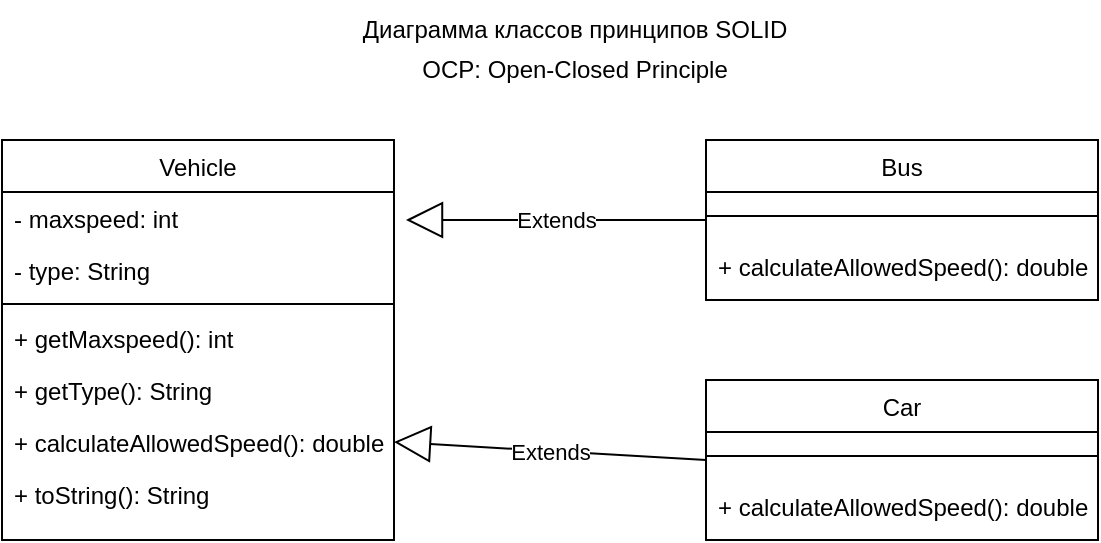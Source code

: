 <mxfile version="22.0.8" type="device">
  <diagram id="C5RBs43oDa-KdzZeNtuy" name="Page-1">
    <mxGraphModel dx="733" dy="362" grid="1" gridSize="10" guides="1" tooltips="1" connect="1" arrows="1" fold="1" page="1" pageScale="1" pageWidth="827" pageHeight="1169" math="0" shadow="0">
      <root>
        <mxCell id="WIyWlLk6GJQsqaUBKTNV-0" />
        <mxCell id="WIyWlLk6GJQsqaUBKTNV-1" parent="WIyWlLk6GJQsqaUBKTNV-0" />
        <mxCell id="zkfFHV4jXpPFQw0GAbJ--17" value="Vehicle" style="swimlane;fontStyle=0;align=center;verticalAlign=top;childLayout=stackLayout;horizontal=1;startSize=26;horizontalStack=0;resizeParent=1;resizeLast=0;collapsible=1;marginBottom=0;rounded=0;shadow=0;strokeWidth=1;" parent="WIyWlLk6GJQsqaUBKTNV-1" vertex="1">
          <mxGeometry x="128" y="80" width="196" height="200" as="geometry">
            <mxRectangle x="128" y="80" width="160" height="26" as="alternateBounds" />
          </mxGeometry>
        </mxCell>
        <mxCell id="zkfFHV4jXpPFQw0GAbJ--18" value="- maxspeed: int" style="text;align=left;verticalAlign=top;spacingLeft=4;spacingRight=4;overflow=hidden;rotatable=0;points=[[0,0.5],[1,0.5]];portConstraint=eastwest;" parent="zkfFHV4jXpPFQw0GAbJ--17" vertex="1">
          <mxGeometry y="26" width="196" height="26" as="geometry" />
        </mxCell>
        <mxCell id="zkfFHV4jXpPFQw0GAbJ--19" value="- type: String" style="text;align=left;verticalAlign=top;spacingLeft=4;spacingRight=4;overflow=hidden;rotatable=0;points=[[0,0.5],[1,0.5]];portConstraint=eastwest;rounded=0;shadow=0;html=0;" parent="zkfFHV4jXpPFQw0GAbJ--17" vertex="1">
          <mxGeometry y="52" width="196" height="26" as="geometry" />
        </mxCell>
        <mxCell id="zkfFHV4jXpPFQw0GAbJ--23" value="" style="line;html=1;strokeWidth=1;align=left;verticalAlign=middle;spacingTop=-1;spacingLeft=3;spacingRight=3;rotatable=0;labelPosition=right;points=[];portConstraint=eastwest;" parent="zkfFHV4jXpPFQw0GAbJ--17" vertex="1">
          <mxGeometry y="78" width="196" height="8" as="geometry" />
        </mxCell>
        <mxCell id="zkfFHV4jXpPFQw0GAbJ--24" value="+ getMaxspeed(): int" style="text;align=left;verticalAlign=top;spacingLeft=4;spacingRight=4;overflow=hidden;rotatable=0;points=[[0,0.5],[1,0.5]];portConstraint=eastwest;" parent="zkfFHV4jXpPFQw0GAbJ--17" vertex="1">
          <mxGeometry y="86" width="196" height="26" as="geometry" />
        </mxCell>
        <mxCell id="OcQPj7pp47gwYOmyP_Or-4" value="+ getType(): String" style="text;align=left;verticalAlign=top;spacingLeft=4;spacingRight=4;overflow=hidden;rotatable=0;points=[[0,0.5],[1,0.5]];portConstraint=eastwest;" vertex="1" parent="zkfFHV4jXpPFQw0GAbJ--17">
          <mxGeometry y="112" width="196" height="26" as="geometry" />
        </mxCell>
        <mxCell id="OcQPj7pp47gwYOmyP_Or-5" value="+ calculateAllowedSpeed(): double" style="text;align=left;verticalAlign=top;spacingLeft=4;spacingRight=4;overflow=hidden;rotatable=0;points=[[0,0.5],[1,0.5]];portConstraint=eastwest;" vertex="1" parent="zkfFHV4jXpPFQw0GAbJ--17">
          <mxGeometry y="138" width="196" height="26" as="geometry" />
        </mxCell>
        <mxCell id="zkfFHV4jXpPFQw0GAbJ--5" value="+ toString(): String" style="text;align=left;verticalAlign=top;spacingLeft=4;spacingRight=4;overflow=hidden;rotatable=0;points=[[0,0.5],[1,0.5]];portConstraint=eastwest;" parent="zkfFHV4jXpPFQw0GAbJ--17" vertex="1">
          <mxGeometry y="164" width="196" height="26" as="geometry" />
        </mxCell>
        <mxCell id="OcQPj7pp47gwYOmyP_Or-1" value="Диаграмма классов принципов SOLID" style="text;html=1;align=center;verticalAlign=middle;resizable=0;points=[];autosize=1;strokeColor=none;fillColor=none;" vertex="1" parent="WIyWlLk6GJQsqaUBKTNV-1">
          <mxGeometry x="294" y="10" width="240" height="30" as="geometry" />
        </mxCell>
        <mxCell id="OcQPj7pp47gwYOmyP_Or-2" value="OCP: Open-Closed Principle" style="text;html=1;align=center;verticalAlign=middle;resizable=0;points=[];autosize=1;strokeColor=none;fillColor=none;" vertex="1" parent="WIyWlLk6GJQsqaUBKTNV-1">
          <mxGeometry x="324" y="30" width="180" height="30" as="geometry" />
        </mxCell>
        <mxCell id="OcQPj7pp47gwYOmyP_Or-7" value="Bus" style="swimlane;fontStyle=0;align=center;verticalAlign=top;childLayout=stackLayout;horizontal=1;startSize=26;horizontalStack=0;resizeParent=1;resizeLast=0;collapsible=1;marginBottom=0;rounded=0;shadow=0;strokeWidth=1;" vertex="1" parent="WIyWlLk6GJQsqaUBKTNV-1">
          <mxGeometry x="480" y="80" width="196" height="80" as="geometry">
            <mxRectangle x="128" y="80" width="160" height="26" as="alternateBounds" />
          </mxGeometry>
        </mxCell>
        <mxCell id="OcQPj7pp47gwYOmyP_Or-10" value="" style="line;html=1;strokeWidth=1;align=left;verticalAlign=middle;spacingTop=-1;spacingLeft=3;spacingRight=3;rotatable=0;labelPosition=right;points=[];portConstraint=eastwest;" vertex="1" parent="OcQPj7pp47gwYOmyP_Or-7">
          <mxGeometry y="26" width="196" height="24" as="geometry" />
        </mxCell>
        <mxCell id="OcQPj7pp47gwYOmyP_Or-13" value="+ calculateAllowedSpeed(): double" style="text;align=left;verticalAlign=top;spacingLeft=4;spacingRight=4;overflow=hidden;rotatable=0;points=[[0,0.5],[1,0.5]];portConstraint=eastwest;" vertex="1" parent="OcQPj7pp47gwYOmyP_Or-7">
          <mxGeometry y="50" width="196" height="26" as="geometry" />
        </mxCell>
        <mxCell id="OcQPj7pp47gwYOmyP_Or-15" value="Car" style="swimlane;fontStyle=0;align=center;verticalAlign=top;childLayout=stackLayout;horizontal=1;startSize=26;horizontalStack=0;resizeParent=1;resizeLast=0;collapsible=1;marginBottom=0;rounded=0;shadow=0;strokeWidth=1;" vertex="1" parent="WIyWlLk6GJQsqaUBKTNV-1">
          <mxGeometry x="480" y="200" width="196" height="80" as="geometry">
            <mxRectangle x="128" y="80" width="160" height="26" as="alternateBounds" />
          </mxGeometry>
        </mxCell>
        <mxCell id="OcQPj7pp47gwYOmyP_Or-16" value="" style="line;html=1;strokeWidth=1;align=left;verticalAlign=middle;spacingTop=-1;spacingLeft=3;spacingRight=3;rotatable=0;labelPosition=right;points=[];portConstraint=eastwest;" vertex="1" parent="OcQPj7pp47gwYOmyP_Or-15">
          <mxGeometry y="26" width="196" height="24" as="geometry" />
        </mxCell>
        <mxCell id="OcQPj7pp47gwYOmyP_Or-17" value="+ calculateAllowedSpeed(): double" style="text;align=left;verticalAlign=top;spacingLeft=4;spacingRight=4;overflow=hidden;rotatable=0;points=[[0,0.5],[1,0.5]];portConstraint=eastwest;" vertex="1" parent="OcQPj7pp47gwYOmyP_Or-15">
          <mxGeometry y="50" width="196" height="26" as="geometry" />
        </mxCell>
        <mxCell id="OcQPj7pp47gwYOmyP_Or-18" value="Extends" style="endArrow=block;endSize=16;endFill=0;html=1;rounded=0;exitX=0;exitY=0.5;exitDx=0;exitDy=0;entryX=1;entryY=0.5;entryDx=0;entryDy=0;" edge="1" parent="WIyWlLk6GJQsqaUBKTNV-1" source="OcQPj7pp47gwYOmyP_Or-15" target="OcQPj7pp47gwYOmyP_Or-5">
          <mxGeometry width="160" relative="1" as="geometry">
            <mxPoint x="330" y="140" as="sourcePoint" />
            <mxPoint x="330" y="170" as="targetPoint" />
          </mxGeometry>
        </mxCell>
        <mxCell id="OcQPj7pp47gwYOmyP_Or-19" value="Extends" style="endArrow=block;endSize=16;endFill=0;html=1;rounded=0;exitX=0;exitY=0.5;exitDx=0;exitDy=0;" edge="1" parent="WIyWlLk6GJQsqaUBKTNV-1" source="OcQPj7pp47gwYOmyP_Or-7">
          <mxGeometry width="160" relative="1" as="geometry">
            <mxPoint x="490" y="250" as="sourcePoint" />
            <mxPoint x="330" y="120" as="targetPoint" />
          </mxGeometry>
        </mxCell>
      </root>
    </mxGraphModel>
  </diagram>
</mxfile>
